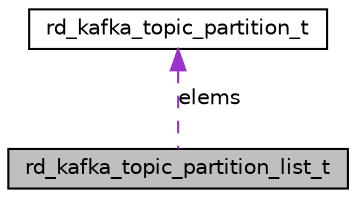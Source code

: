 digraph G
{
  edge [fontname="Helvetica",fontsize="10",labelfontname="Helvetica",labelfontsize="10"];
  node [fontname="Helvetica",fontsize="10",shape=record];
  Node1 [label="rd_kafka_topic_partition_list_t",height=0.2,width=0.4,color="black", fillcolor="grey75", style="filled" fontcolor="black"];
  Node2 -> Node1 [dir=back,color="darkorchid3",fontsize="10",style="dashed",label="elems",fontname="Helvetica"];
  Node2 [label="rd_kafka_topic_partition_t",height=0.2,width=0.4,color="black", fillcolor="white", style="filled",URL="$structrd__kafka__topic__partition__t.html",tooltip="Topic+Partition place holder."];
}
